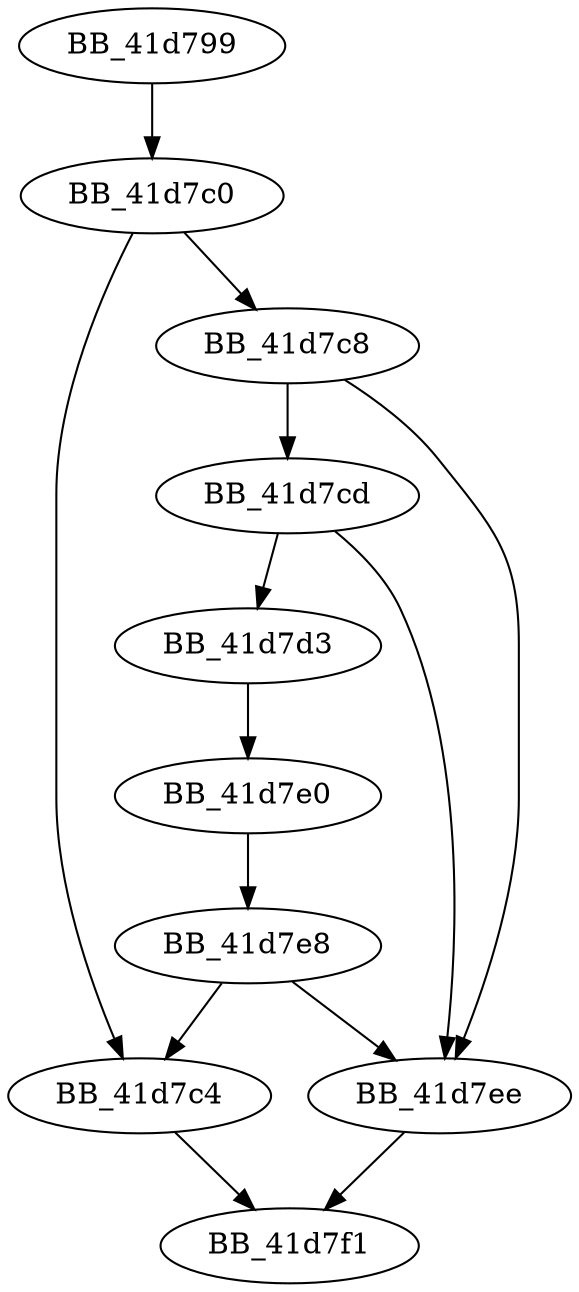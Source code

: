 DiGraph _TestDefaultLanguage{
BB_41d799->BB_41d7c0
BB_41d7c0->BB_41d7c4
BB_41d7c0->BB_41d7c8
BB_41d7c4->BB_41d7f1
BB_41d7c8->BB_41d7cd
BB_41d7c8->BB_41d7ee
BB_41d7cd->BB_41d7d3
BB_41d7cd->BB_41d7ee
BB_41d7d3->BB_41d7e0
BB_41d7e0->BB_41d7e8
BB_41d7e8->BB_41d7c4
BB_41d7e8->BB_41d7ee
BB_41d7ee->BB_41d7f1
}
